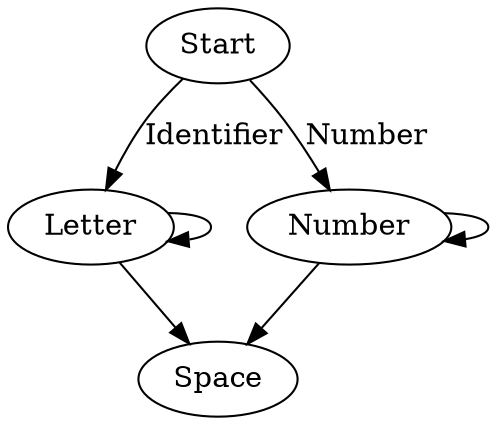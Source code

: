 
digraph {
    
    Start -> Letter
    [label = "Identifier"]
    
    Start -> Number
    [label = "Number"]

    Letter -> Letter
    Letter -> Space

    Number -> Number
    Number -> Space

    Space

}
